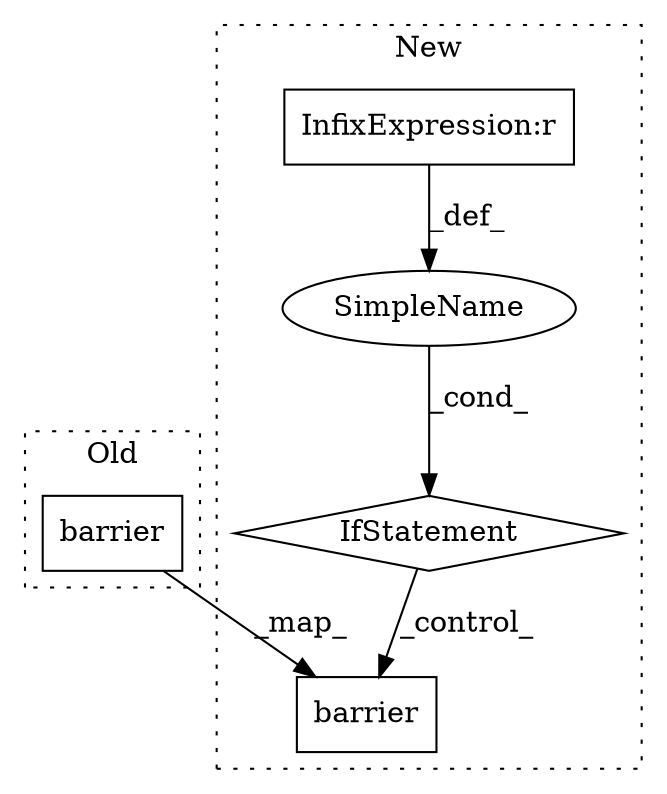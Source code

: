 digraph G {
subgraph cluster0 {
1 [label="barrier" a="32" s="13899" l="9" shape="box"];
label = "Old";
style="dotted";
}
subgraph cluster1 {
2 [label="barrier" a="32" s="14638" l="9" shape="box"];
3 [label="IfStatement" a="25" s="14602,14628" l="4,2" shape="diamond"];
4 [label="SimpleName" a="42" s="" l="" shape="ellipse"];
5 [label="InfixExpression:r" a="27" s="14613" l="4" shape="box"];
label = "New";
style="dotted";
}
1 -> 2 [label="_map_"];
3 -> 2 [label="_control_"];
4 -> 3 [label="_cond_"];
5 -> 4 [label="_def_"];
}